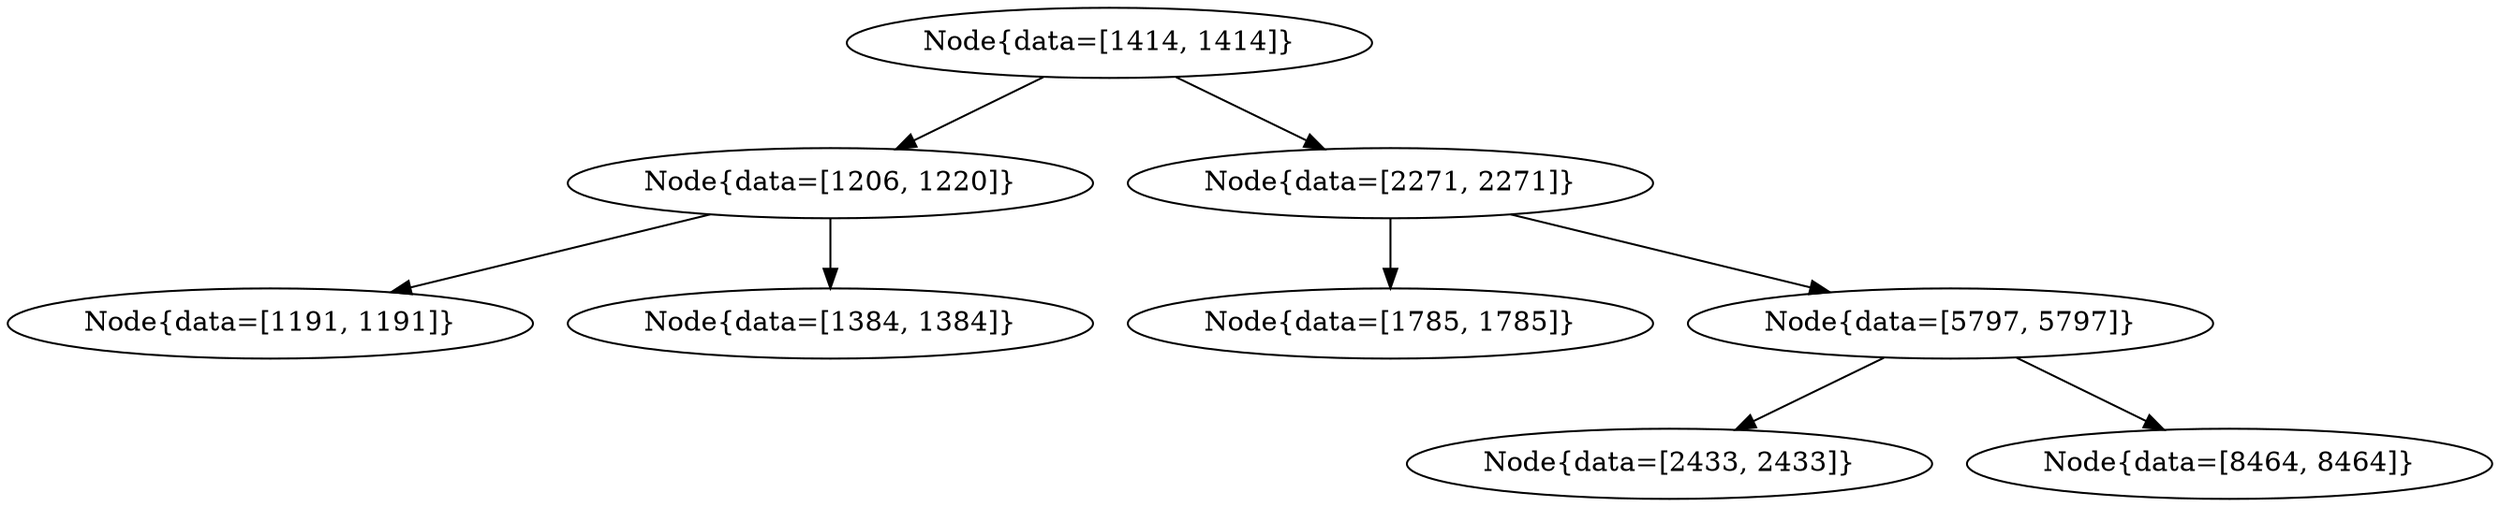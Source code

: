 digraph G{
1087801047 [label="Node{data=[1414, 1414]}"]
1087801047 -> 951141924
951141924 [label="Node{data=[1206, 1220]}"]
951141924 -> 387825568
387825568 [label="Node{data=[1191, 1191]}"]
951141924 -> 1039867116
1039867116 [label="Node{data=[1384, 1384]}"]
1087801047 -> 1240450490
1240450490 [label="Node{data=[2271, 2271]}"]
1240450490 -> 2069707461
2069707461 [label="Node{data=[1785, 1785]}"]
1240450490 -> 29850289
29850289 [label="Node{data=[5797, 5797]}"]
29850289 -> 1681787417
1681787417 [label="Node{data=[2433, 2433]}"]
29850289 -> 1397477681
1397477681 [label="Node{data=[8464, 8464]}"]
}